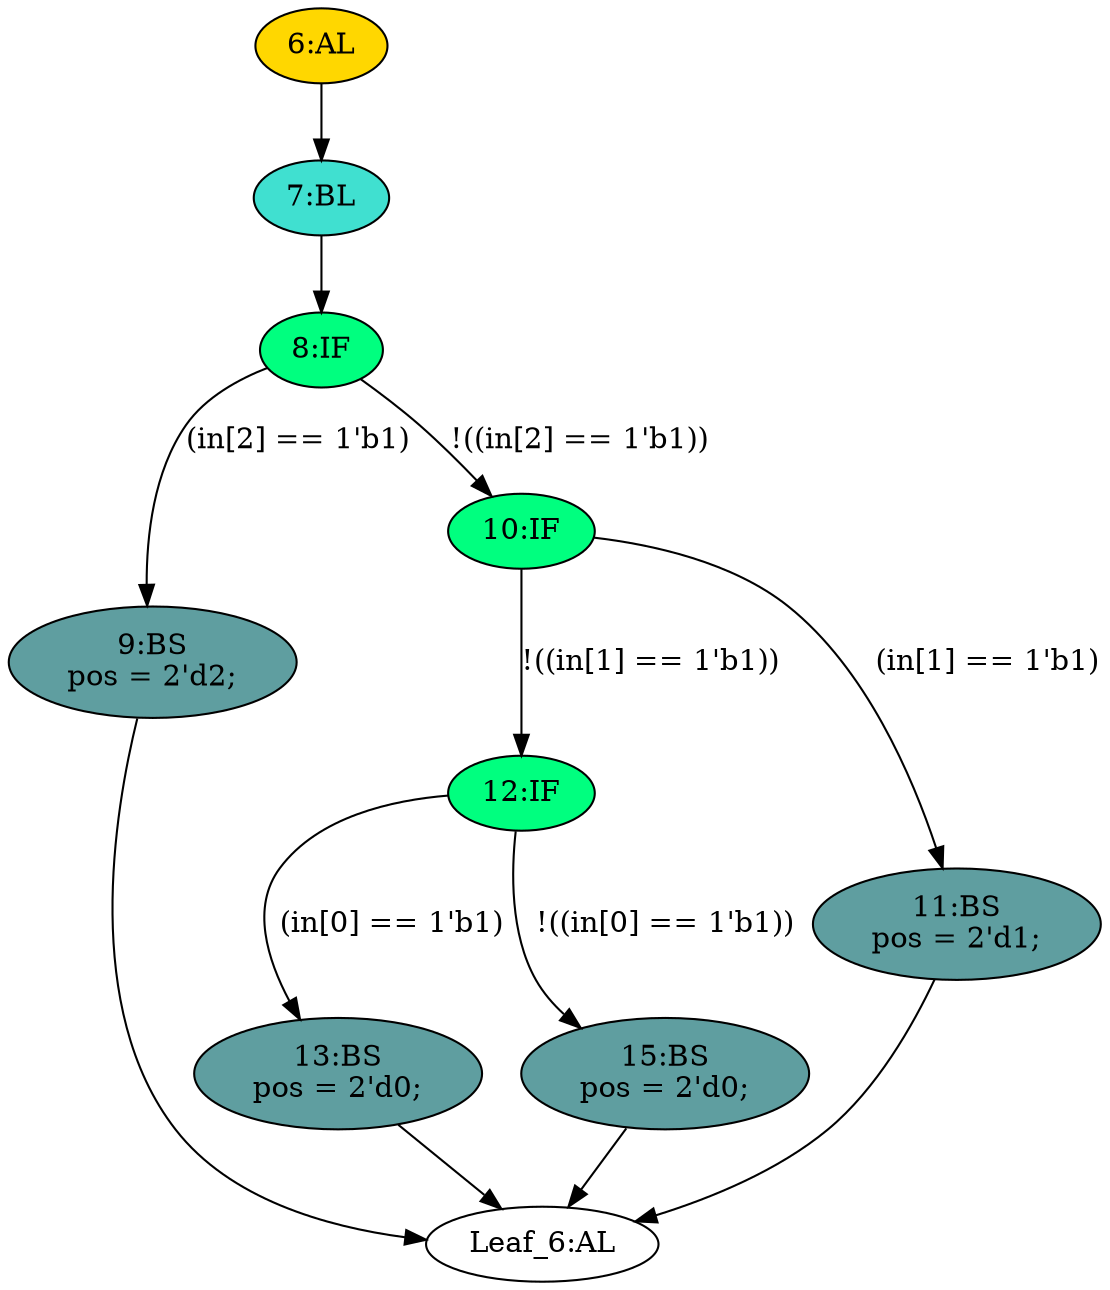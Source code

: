 strict digraph "compose( ,  )" {
	node [label="\N"];
	"9:BS"	[ast="<pyverilog.vparser.ast.BlockingSubstitution object at 0x7fd027e96c10>",
		fillcolor=cadetblue,
		label="9:BS
pos = 2'd2;",
		statements="[<pyverilog.vparser.ast.BlockingSubstitution object at 0x7fd027e96c10>]",
		style=filled,
		typ=BlockingSubstitution];
	"Leaf_6:AL"	[def_var="['pos']",
		label="Leaf_6:AL"];
	"9:BS" -> "Leaf_6:AL"	[cond="[]",
		lineno=None];
	"12:IF"	[ast="<pyverilog.vparser.ast.IfStatement object at 0x7fd027efdc90>",
		fillcolor=springgreen,
		label="12:IF",
		statements="[]",
		style=filled,
		typ=IfStatement];
	"13:BS"	[ast="<pyverilog.vparser.ast.BlockingSubstitution object at 0x7fd027efdd50>",
		fillcolor=cadetblue,
		label="13:BS
pos = 2'd0;",
		statements="[<pyverilog.vparser.ast.BlockingSubstitution object at 0x7fd027efdd50>]",
		style=filled,
		typ=BlockingSubstitution];
	"12:IF" -> "13:BS"	[cond="['in']",
		label="(in[0] == 1'b1)",
		lineno=12];
	"15:BS"	[ast="<pyverilog.vparser.ast.BlockingSubstitution object at 0x7fd027ee6b10>",
		fillcolor=cadetblue,
		label="15:BS
pos = 2'd0;",
		statements="[<pyverilog.vparser.ast.BlockingSubstitution object at 0x7fd027ee6b10>]",
		style=filled,
		typ=BlockingSubstitution];
	"12:IF" -> "15:BS"	[cond="['in']",
		label="!((in[0] == 1'b1))",
		lineno=12];
	"6:AL"	[ast="<pyverilog.vparser.ast.Always object at 0x7fd027f75110>",
		clk_sens=False,
		fillcolor=gold,
		label="6:AL",
		sens="[]",
		statements="[]",
		style=filled,
		typ=Always,
		use_var="['in']"];
	"7:BL"	[ast="<pyverilog.vparser.ast.Block object at 0x7fd027f75e50>",
		fillcolor=turquoise,
		label="7:BL",
		statements="[]",
		style=filled,
		typ=Block];
	"6:AL" -> "7:BL"	[cond="[]",
		lineno=None];
	"13:BS" -> "Leaf_6:AL"	[cond="[]",
		lineno=None];
	"10:IF"	[ast="<pyverilog.vparser.ast.IfStatement object at 0x7fd027e8e590>",
		fillcolor=springgreen,
		label="10:IF",
		statements="[]",
		style=filled,
		typ=IfStatement];
	"10:IF" -> "12:IF"	[cond="['in']",
		label="!((in[1] == 1'b1))",
		lineno=10];
	"11:BS"	[ast="<pyverilog.vparser.ast.BlockingSubstitution object at 0x7fd027e8ed10>",
		fillcolor=cadetblue,
		label="11:BS
pos = 2'd1;",
		statements="[<pyverilog.vparser.ast.BlockingSubstitution object at 0x7fd027e8ed10>]",
		style=filled,
		typ=BlockingSubstitution];
	"10:IF" -> "11:BS"	[cond="['in']",
		label="(in[1] == 1'b1)",
		lineno=10];
	"11:BS" -> "Leaf_6:AL"	[cond="[]",
		lineno=None];
	"15:BS" -> "Leaf_6:AL"	[cond="[]",
		lineno=None];
	"8:IF"	[ast="<pyverilog.vparser.ast.IfStatement object at 0x7fd027e96790>",
		fillcolor=springgreen,
		label="8:IF",
		statements="[]",
		style=filled,
		typ=IfStatement];
	"8:IF" -> "9:BS"	[cond="['in']",
		label="(in[2] == 1'b1)",
		lineno=8];
	"8:IF" -> "10:IF"	[cond="['in']",
		label="!((in[2] == 1'b1))",
		lineno=8];
	"7:BL" -> "8:IF"	[cond="[]",
		lineno=None];
}
